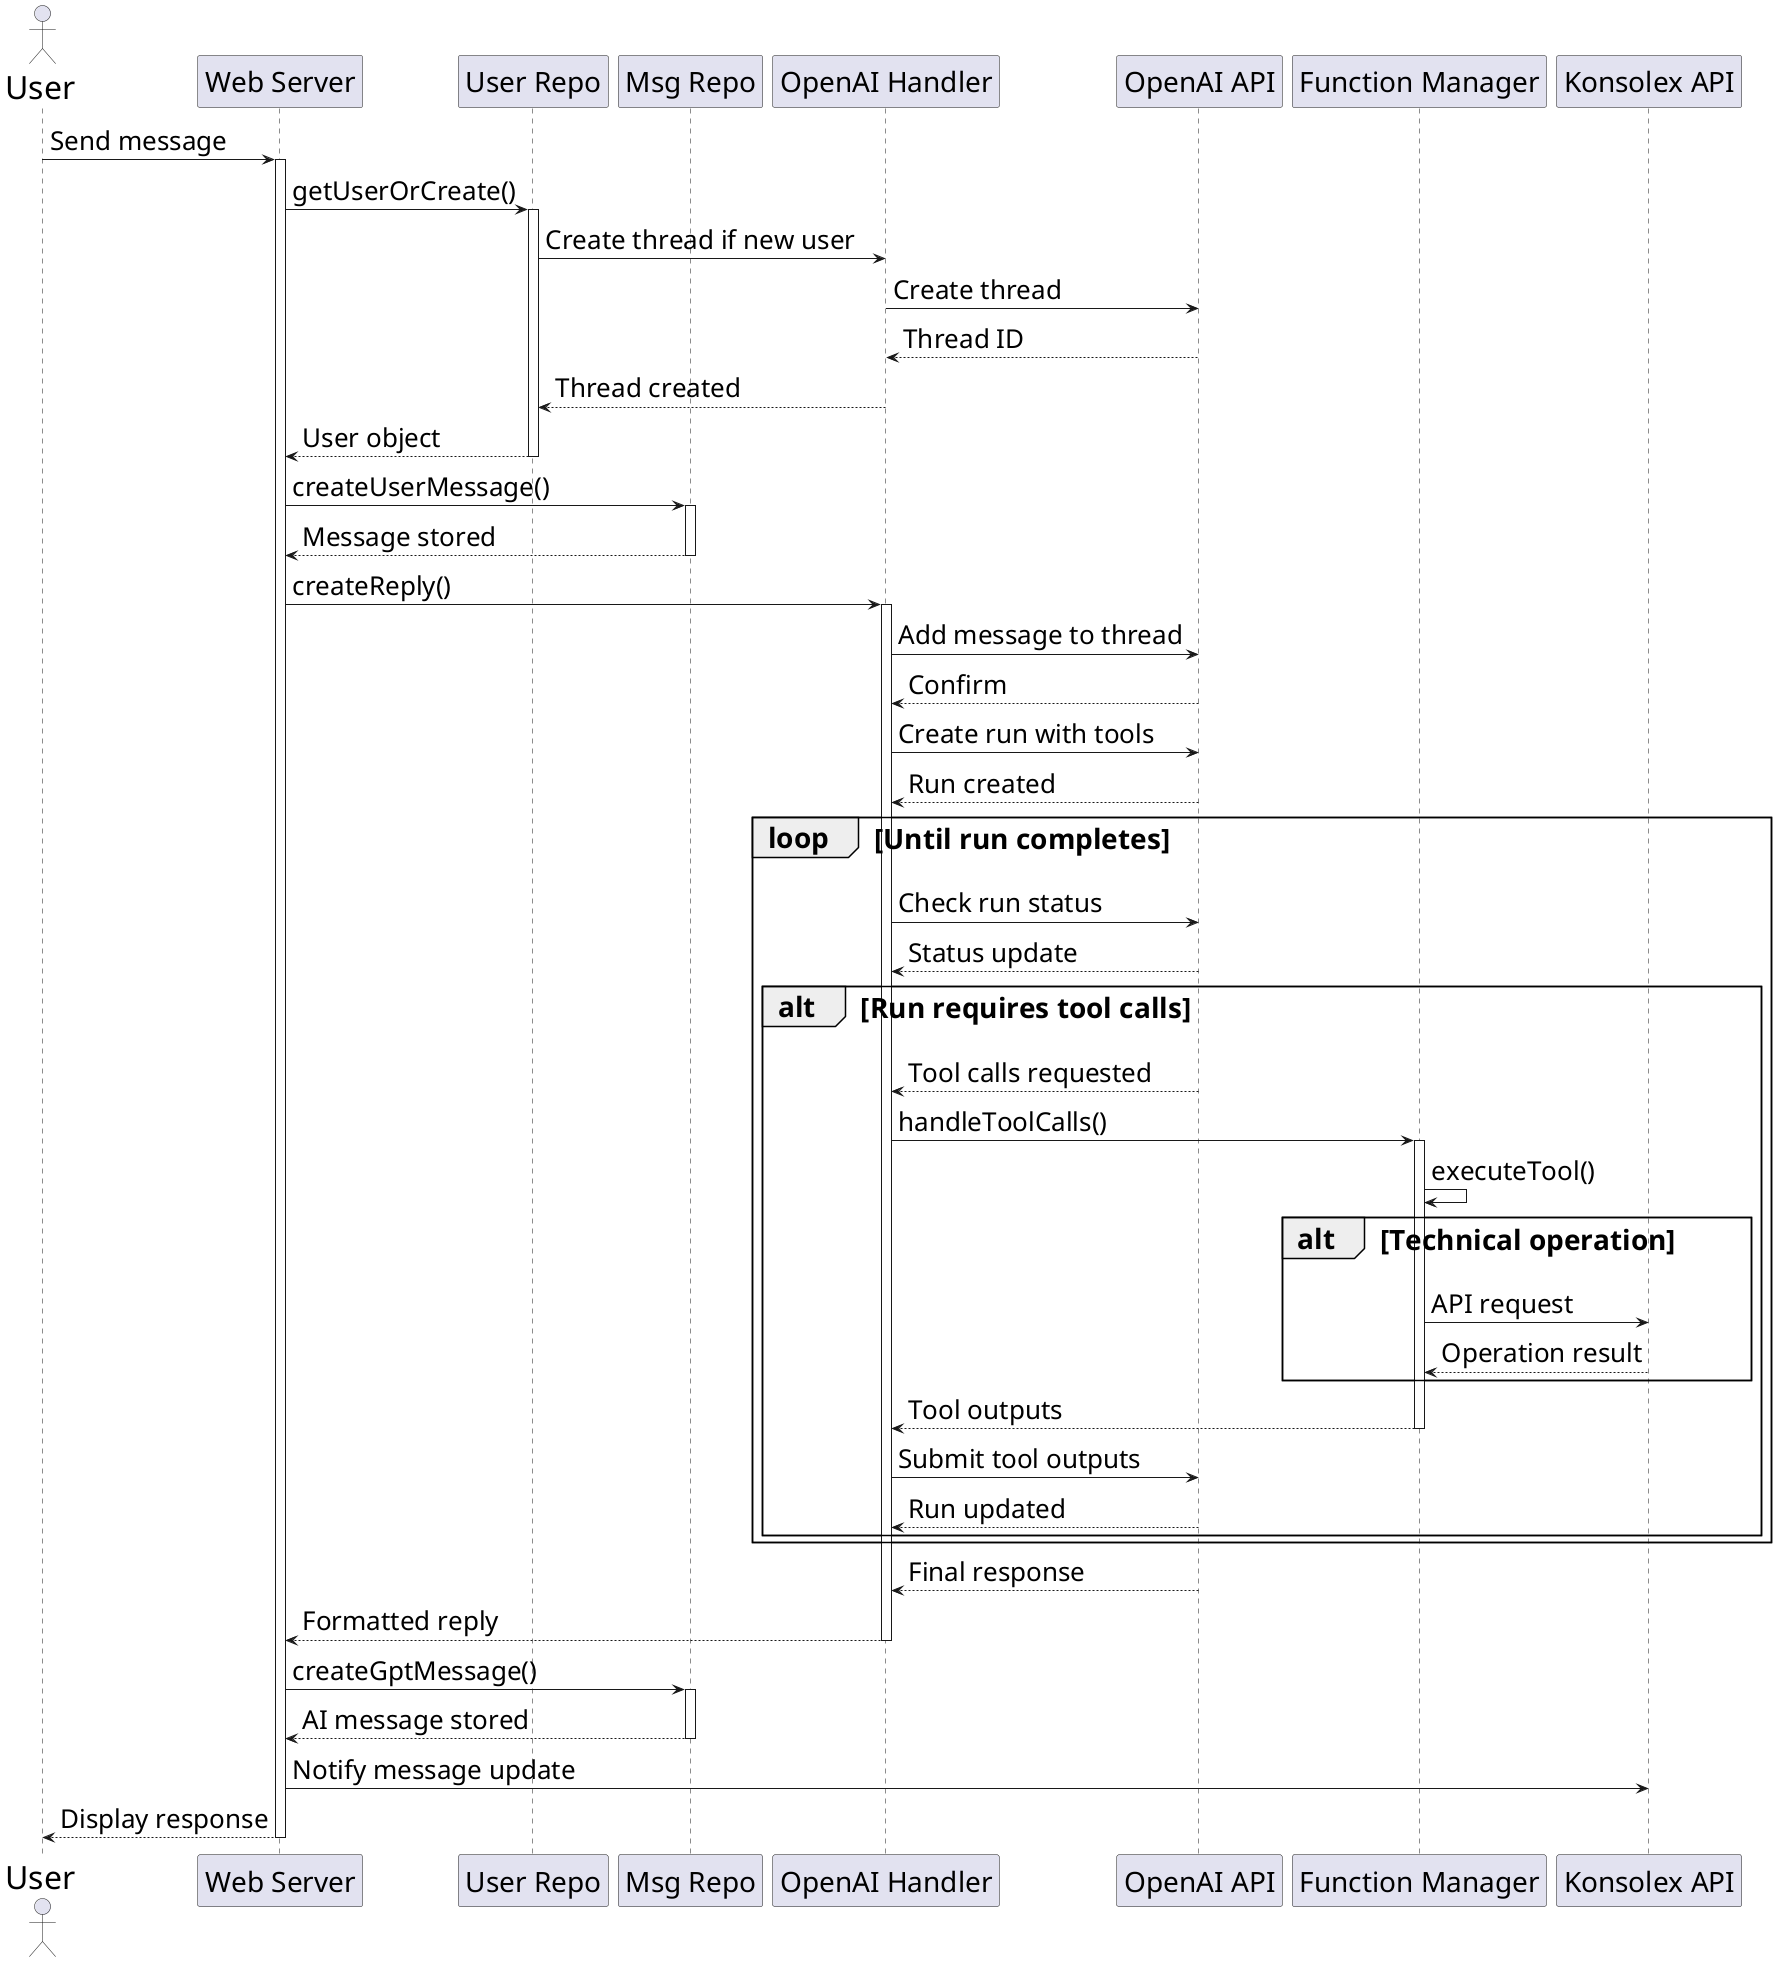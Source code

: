 @startuml Conversation Sequence Diagram

' Double the font size with skinparam settings
skinparam defaultFontSize 28
skinparam actorFontSize 32
skinparam participantFontSize 28
skinparam arrowFontSize 26
skinparam noteFontSize 24
skinparam sequenceGroupFontSize 28
skinparam sequenceDividerFontSize 28
skinparam sequenceReferenceFontSize 28

actor User
participant "Web Server" as WebSrv
participant "User Repo" as UserRepo
participant "Msg Repo" as MsgRepo
participant "OpenAI Handler" as OpenAI
participant "OpenAI API" as API
participant "Function Manager" as Functions
participant "Konsolex API" as Konsolex

User -> WebSrv: Send message
activate WebSrv

WebSrv -> UserRepo: getUserOrCreate()
activate UserRepo
UserRepo -> OpenAI: Create thread if new user
OpenAI -> API: Create thread
API --> OpenAI: Thread ID
OpenAI --> UserRepo: Thread created
UserRepo --> WebSrv: User object
deactivate UserRepo

WebSrv -> MsgRepo: createUserMessage()
activate MsgRepo
MsgRepo --> WebSrv: Message stored
deactivate MsgRepo

WebSrv -> OpenAI: createReply()
activate OpenAI

OpenAI -> API: Add message to thread
API --> OpenAI: Confirm

OpenAI -> API: Create run with tools
API --> OpenAI: Run created

loop Until run completes
  OpenAI -> API: Check run status
  API --> OpenAI: Status update
  
  alt Run requires tool calls
    API --> OpenAI: Tool calls requested
    
    OpenAI -> Functions: handleToolCalls()
    activate Functions
    
    Functions -> Functions: executeTool()
    
    alt Technical operation
      Functions -> Konsolex: API request
      Konsolex --> Functions: Operation result
    end
    
    Functions --> OpenAI: Tool outputs
    deactivate Functions
    
    OpenAI -> API: Submit tool outputs
    API --> OpenAI: Run updated
  end
end

API --> OpenAI: Final response
OpenAI --> WebSrv: Formatted reply
deactivate OpenAI

WebSrv -> MsgRepo: createGptMessage()
activate MsgRepo
MsgRepo --> WebSrv: AI message stored
deactivate MsgRepo

WebSrv -> Konsolex: Notify message update
WebSrv --> User: Display response
deactivate WebSrv

@enduml
